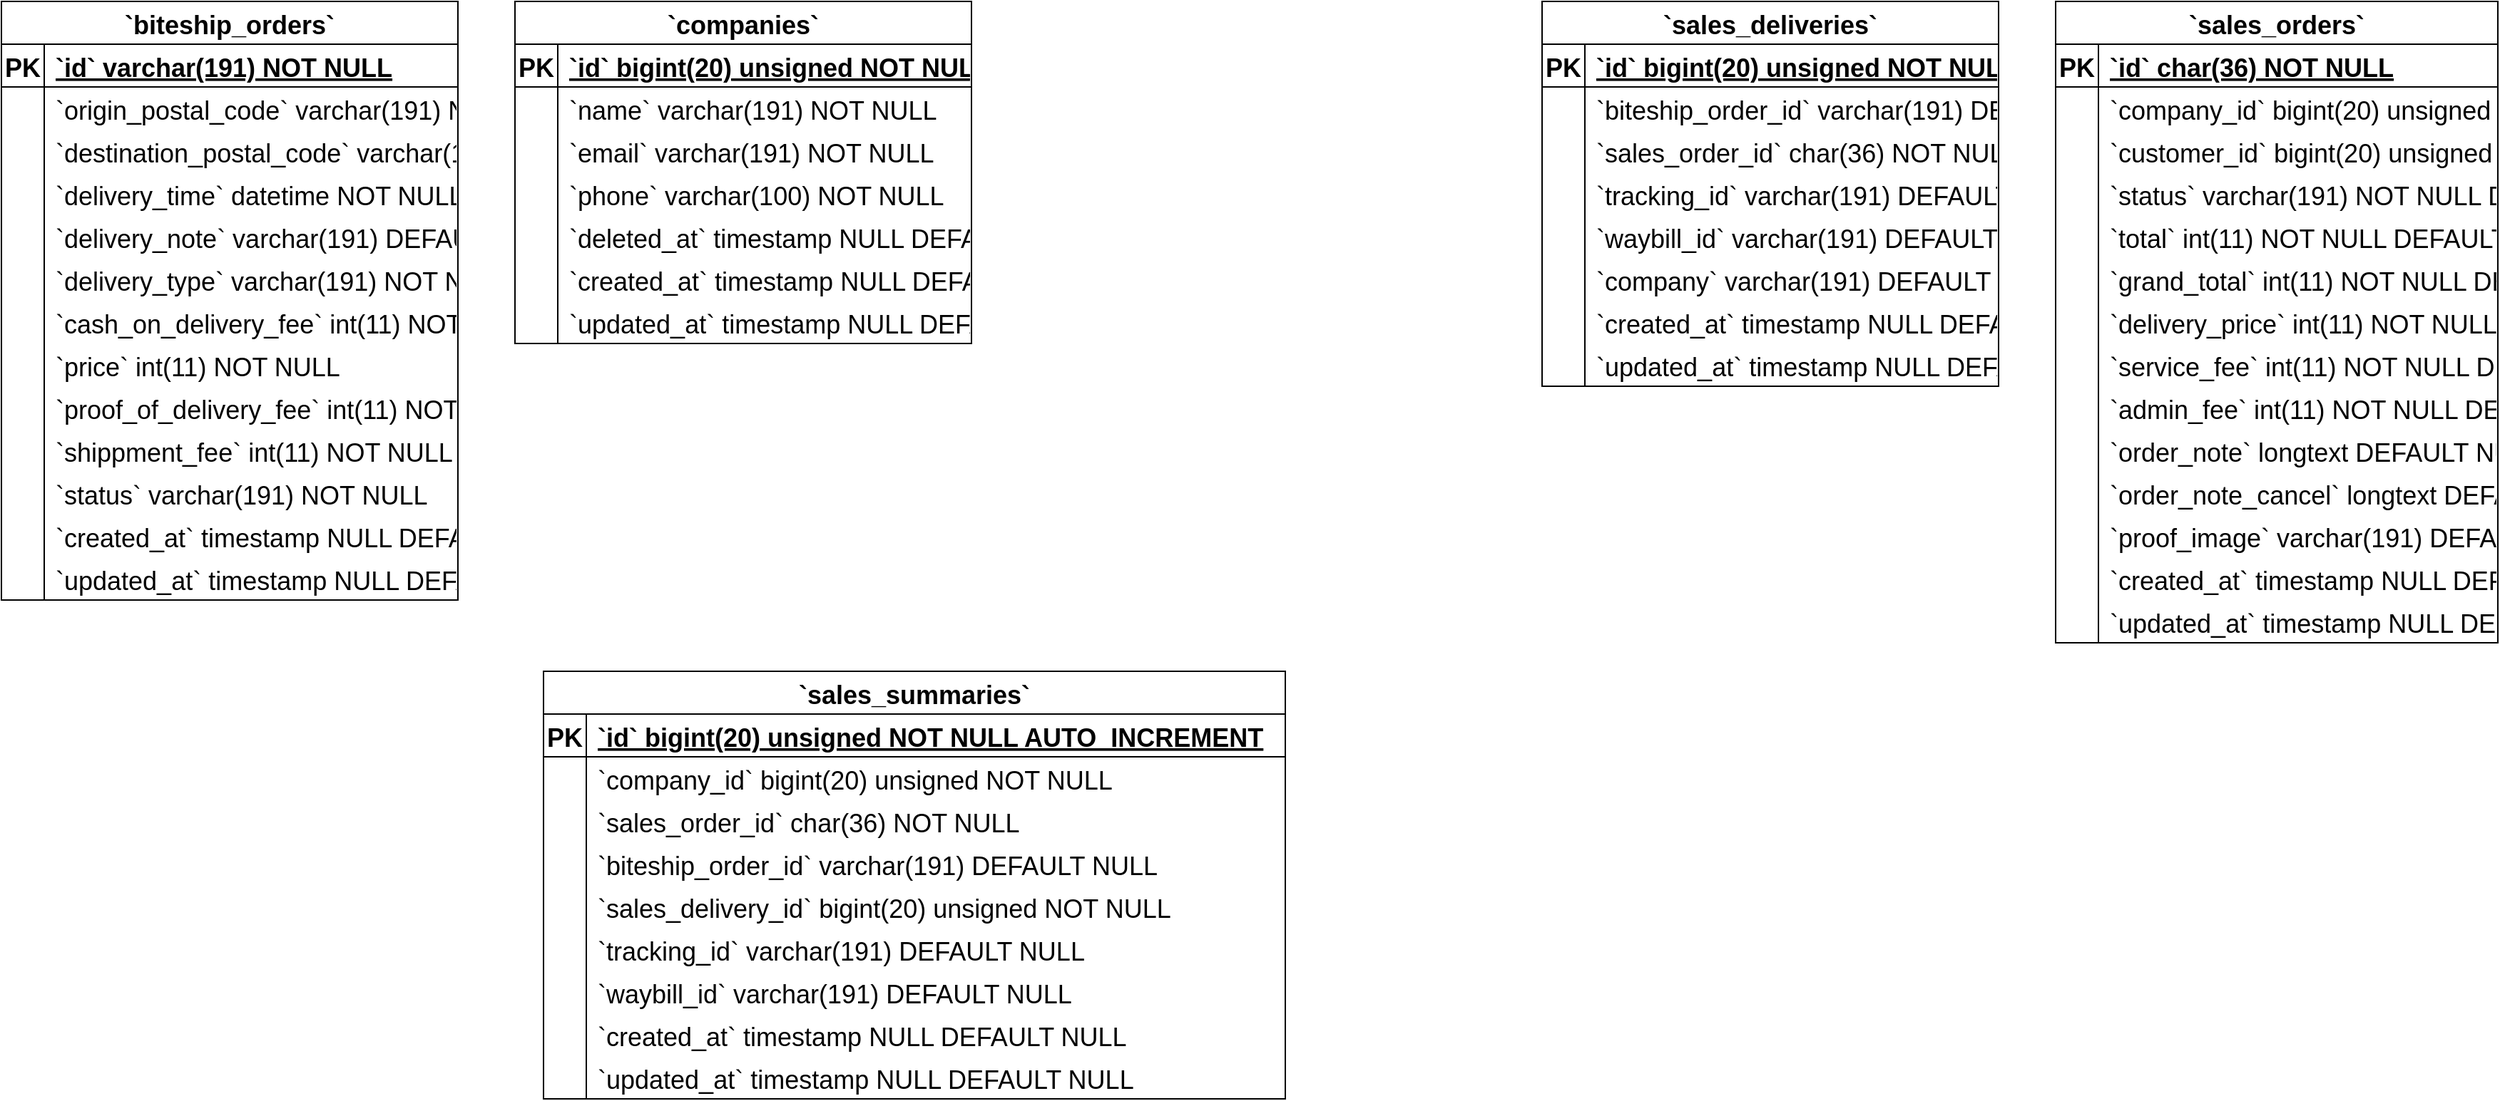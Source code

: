<mxfile version="24.2.8" type="github">
  <diagram name="Page-1" id="93qsqoa9q8cj8dvDCaKV">
    <mxGraphModel dx="3078" dy="1100" grid="1" gridSize="10" guides="1" tooltips="1" connect="1" arrows="1" fold="1" page="1" pageScale="1" pageWidth="850" pageHeight="1100" math="0" shadow="0">
      <root>
        <mxCell id="0" />
        <mxCell id="1" parent="0" />
        <mxCell id="fLA8LU66fRKPIO0S5Qcv-1" value="`biteship_orders`" style="shape=table;startSize=30;container=1;collapsible=1;childLayout=tableLayout;fixedRows=1;rowLines=0;fontStyle=1;align=center;resizeLast=1;fontSize=18;" vertex="1" parent="1">
          <mxGeometry x="-450" y="60" width="320" height="420" as="geometry" />
        </mxCell>
        <mxCell id="fLA8LU66fRKPIO0S5Qcv-2" value="" style="shape=tableRow;horizontal=0;startSize=0;swimlaneHead=0;swimlaneBody=0;fillColor=none;collapsible=0;dropTarget=0;points=[[0,0.5],[1,0.5]];portConstraint=eastwest;strokeColor=inherit;top=0;left=0;right=0;bottom=1;fontSize=18;" vertex="1" parent="fLA8LU66fRKPIO0S5Qcv-1">
          <mxGeometry y="30" width="320" height="30" as="geometry" />
        </mxCell>
        <mxCell id="fLA8LU66fRKPIO0S5Qcv-3" value="PK" style="shape=partialRectangle;overflow=hidden;connectable=0;fillColor=none;strokeColor=inherit;top=0;left=0;bottom=0;right=0;fontStyle=1;fontSize=18;" vertex="1" parent="fLA8LU66fRKPIO0S5Qcv-2">
          <mxGeometry width="30" height="30" as="geometry">
            <mxRectangle width="30" height="30" as="alternateBounds" />
          </mxGeometry>
        </mxCell>
        <mxCell id="fLA8LU66fRKPIO0S5Qcv-4" value="`id` varchar(191) NOT NULL" style="shape=partialRectangle;overflow=hidden;connectable=0;fillColor=none;align=left;strokeColor=inherit;top=0;left=0;bottom=0;right=0;spacingLeft=6;fontStyle=5;fontSize=18;" vertex="1" parent="fLA8LU66fRKPIO0S5Qcv-2">
          <mxGeometry x="30" width="290" height="30" as="geometry">
            <mxRectangle width="290" height="30" as="alternateBounds" />
          </mxGeometry>
        </mxCell>
        <mxCell id="fLA8LU66fRKPIO0S5Qcv-5" value="" style="shape=tableRow;horizontal=0;startSize=0;swimlaneHead=0;swimlaneBody=0;fillColor=none;collapsible=0;dropTarget=0;points=[[0,0.5],[1,0.5]];portConstraint=eastwest;strokeColor=inherit;top=0;left=0;right=0;bottom=0;fontSize=18;" vertex="1" parent="fLA8LU66fRKPIO0S5Qcv-1">
          <mxGeometry y="60" width="320" height="30" as="geometry" />
        </mxCell>
        <mxCell id="fLA8LU66fRKPIO0S5Qcv-6" value="" style="shape=partialRectangle;overflow=hidden;connectable=0;fillColor=none;strokeColor=inherit;top=0;left=0;bottom=0;right=0;fontSize=18;" vertex="1" parent="fLA8LU66fRKPIO0S5Qcv-5">
          <mxGeometry width="30" height="30" as="geometry">
            <mxRectangle width="30" height="30" as="alternateBounds" />
          </mxGeometry>
        </mxCell>
        <mxCell id="fLA8LU66fRKPIO0S5Qcv-7" value="`origin_postal_code` varchar(191) NOT NULL" style="shape=partialRectangle;overflow=hidden;connectable=0;fillColor=none;align=left;strokeColor=inherit;top=0;left=0;bottom=0;right=0;spacingLeft=6;fontSize=18;" vertex="1" parent="fLA8LU66fRKPIO0S5Qcv-5">
          <mxGeometry x="30" width="290" height="30" as="geometry">
            <mxRectangle width="290" height="30" as="alternateBounds" />
          </mxGeometry>
        </mxCell>
        <mxCell id="fLA8LU66fRKPIO0S5Qcv-8" value="" style="shape=tableRow;horizontal=0;startSize=0;swimlaneHead=0;swimlaneBody=0;fillColor=none;collapsible=0;dropTarget=0;points=[[0,0.5],[1,0.5]];portConstraint=eastwest;strokeColor=inherit;top=0;left=0;right=0;bottom=0;fontSize=18;" vertex="1" parent="fLA8LU66fRKPIO0S5Qcv-1">
          <mxGeometry y="90" width="320" height="30" as="geometry" />
        </mxCell>
        <mxCell id="fLA8LU66fRKPIO0S5Qcv-9" value="" style="shape=partialRectangle;overflow=hidden;connectable=0;fillColor=none;strokeColor=inherit;top=0;left=0;bottom=0;right=0;fontSize=18;" vertex="1" parent="fLA8LU66fRKPIO0S5Qcv-8">
          <mxGeometry width="30" height="30" as="geometry">
            <mxRectangle width="30" height="30" as="alternateBounds" />
          </mxGeometry>
        </mxCell>
        <mxCell id="fLA8LU66fRKPIO0S5Qcv-10" value="`destination_postal_code` varchar(191) NOT NULL" style="shape=partialRectangle;overflow=hidden;connectable=0;fillColor=none;align=left;strokeColor=inherit;top=0;left=0;bottom=0;right=0;spacingLeft=6;fontSize=18;" vertex="1" parent="fLA8LU66fRKPIO0S5Qcv-8">
          <mxGeometry x="30" width="290" height="30" as="geometry">
            <mxRectangle width="290" height="30" as="alternateBounds" />
          </mxGeometry>
        </mxCell>
        <mxCell id="fLA8LU66fRKPIO0S5Qcv-11" value="" style="shape=tableRow;horizontal=0;startSize=0;swimlaneHead=0;swimlaneBody=0;fillColor=none;collapsible=0;dropTarget=0;points=[[0,0.5],[1,0.5]];portConstraint=eastwest;strokeColor=inherit;top=0;left=0;right=0;bottom=0;fontSize=18;" vertex="1" parent="fLA8LU66fRKPIO0S5Qcv-1">
          <mxGeometry y="120" width="320" height="30" as="geometry" />
        </mxCell>
        <mxCell id="fLA8LU66fRKPIO0S5Qcv-12" value="" style="shape=partialRectangle;overflow=hidden;connectable=0;fillColor=none;strokeColor=inherit;top=0;left=0;bottom=0;right=0;fontSize=18;" vertex="1" parent="fLA8LU66fRKPIO0S5Qcv-11">
          <mxGeometry width="30" height="30" as="geometry">
            <mxRectangle width="30" height="30" as="alternateBounds" />
          </mxGeometry>
        </mxCell>
        <mxCell id="fLA8LU66fRKPIO0S5Qcv-13" value="`delivery_time` datetime NOT NULL" style="shape=partialRectangle;overflow=hidden;connectable=0;fillColor=none;align=left;strokeColor=inherit;top=0;left=0;bottom=0;right=0;spacingLeft=6;fontSize=18;" vertex="1" parent="fLA8LU66fRKPIO0S5Qcv-11">
          <mxGeometry x="30" width="290" height="30" as="geometry">
            <mxRectangle width="290" height="30" as="alternateBounds" />
          </mxGeometry>
        </mxCell>
        <mxCell id="fLA8LU66fRKPIO0S5Qcv-14" value="" style="shape=tableRow;horizontal=0;startSize=0;swimlaneHead=0;swimlaneBody=0;fillColor=none;collapsible=0;dropTarget=0;points=[[0,0.5],[1,0.5]];portConstraint=eastwest;strokeColor=inherit;top=0;left=0;right=0;bottom=0;fontSize=18;" vertex="1" parent="fLA8LU66fRKPIO0S5Qcv-1">
          <mxGeometry y="150" width="320" height="30" as="geometry" />
        </mxCell>
        <mxCell id="fLA8LU66fRKPIO0S5Qcv-15" value="" style="shape=partialRectangle;overflow=hidden;connectable=0;fillColor=none;strokeColor=inherit;top=0;left=0;bottom=0;right=0;fontSize=18;" vertex="1" parent="fLA8LU66fRKPIO0S5Qcv-14">
          <mxGeometry width="30" height="30" as="geometry">
            <mxRectangle width="30" height="30" as="alternateBounds" />
          </mxGeometry>
        </mxCell>
        <mxCell id="fLA8LU66fRKPIO0S5Qcv-16" value="`delivery_note` varchar(191) DEFAULT NULL" style="shape=partialRectangle;overflow=hidden;connectable=0;fillColor=none;align=left;strokeColor=inherit;top=0;left=0;bottom=0;right=0;spacingLeft=6;fontSize=18;" vertex="1" parent="fLA8LU66fRKPIO0S5Qcv-14">
          <mxGeometry x="30" width="290" height="30" as="geometry">
            <mxRectangle width="290" height="30" as="alternateBounds" />
          </mxGeometry>
        </mxCell>
        <mxCell id="fLA8LU66fRKPIO0S5Qcv-17" value="" style="shape=tableRow;horizontal=0;startSize=0;swimlaneHead=0;swimlaneBody=0;fillColor=none;collapsible=0;dropTarget=0;points=[[0,0.5],[1,0.5]];portConstraint=eastwest;strokeColor=inherit;top=0;left=0;right=0;bottom=0;fontSize=18;" vertex="1" parent="fLA8LU66fRKPIO0S5Qcv-1">
          <mxGeometry y="180" width="320" height="30" as="geometry" />
        </mxCell>
        <mxCell id="fLA8LU66fRKPIO0S5Qcv-18" value="" style="shape=partialRectangle;overflow=hidden;connectable=0;fillColor=none;strokeColor=inherit;top=0;left=0;bottom=0;right=0;fontSize=18;" vertex="1" parent="fLA8LU66fRKPIO0S5Qcv-17">
          <mxGeometry width="30" height="30" as="geometry">
            <mxRectangle width="30" height="30" as="alternateBounds" />
          </mxGeometry>
        </mxCell>
        <mxCell id="fLA8LU66fRKPIO0S5Qcv-19" value="`delivery_type` varchar(191) NOT NULL" style="shape=partialRectangle;overflow=hidden;connectable=0;fillColor=none;align=left;strokeColor=inherit;top=0;left=0;bottom=0;right=0;spacingLeft=6;fontSize=18;" vertex="1" parent="fLA8LU66fRKPIO0S5Qcv-17">
          <mxGeometry x="30" width="290" height="30" as="geometry">
            <mxRectangle width="290" height="30" as="alternateBounds" />
          </mxGeometry>
        </mxCell>
        <mxCell id="fLA8LU66fRKPIO0S5Qcv-20" value="" style="shape=tableRow;horizontal=0;startSize=0;swimlaneHead=0;swimlaneBody=0;fillColor=none;collapsible=0;dropTarget=0;points=[[0,0.5],[1,0.5]];portConstraint=eastwest;strokeColor=inherit;top=0;left=0;right=0;bottom=0;fontSize=18;" vertex="1" parent="fLA8LU66fRKPIO0S5Qcv-1">
          <mxGeometry y="210" width="320" height="30" as="geometry" />
        </mxCell>
        <mxCell id="fLA8LU66fRKPIO0S5Qcv-21" value="" style="shape=partialRectangle;overflow=hidden;connectable=0;fillColor=none;strokeColor=inherit;top=0;left=0;bottom=0;right=0;fontSize=18;" vertex="1" parent="fLA8LU66fRKPIO0S5Qcv-20">
          <mxGeometry width="30" height="30" as="geometry">
            <mxRectangle width="30" height="30" as="alternateBounds" />
          </mxGeometry>
        </mxCell>
        <mxCell id="fLA8LU66fRKPIO0S5Qcv-22" value="`cash_on_delivery_fee` int(11) NOT NULL DEFAULT 0" style="shape=partialRectangle;overflow=hidden;connectable=0;fillColor=none;align=left;strokeColor=inherit;top=0;left=0;bottom=0;right=0;spacingLeft=6;fontSize=18;" vertex="1" parent="fLA8LU66fRKPIO0S5Qcv-20">
          <mxGeometry x="30" width="290" height="30" as="geometry">
            <mxRectangle width="290" height="30" as="alternateBounds" />
          </mxGeometry>
        </mxCell>
        <mxCell id="fLA8LU66fRKPIO0S5Qcv-23" value="" style="shape=tableRow;horizontal=0;startSize=0;swimlaneHead=0;swimlaneBody=0;fillColor=none;collapsible=0;dropTarget=0;points=[[0,0.5],[1,0.5]];portConstraint=eastwest;strokeColor=inherit;top=0;left=0;right=0;bottom=0;fontSize=18;" vertex="1" parent="fLA8LU66fRKPIO0S5Qcv-1">
          <mxGeometry y="240" width="320" height="30" as="geometry" />
        </mxCell>
        <mxCell id="fLA8LU66fRKPIO0S5Qcv-24" value="" style="shape=partialRectangle;overflow=hidden;connectable=0;fillColor=none;strokeColor=inherit;top=0;left=0;bottom=0;right=0;fontSize=18;" vertex="1" parent="fLA8LU66fRKPIO0S5Qcv-23">
          <mxGeometry width="30" height="30" as="geometry">
            <mxRectangle width="30" height="30" as="alternateBounds" />
          </mxGeometry>
        </mxCell>
        <mxCell id="fLA8LU66fRKPIO0S5Qcv-25" value="`price` int(11) NOT NULL" style="shape=partialRectangle;overflow=hidden;connectable=0;fillColor=none;align=left;strokeColor=inherit;top=0;left=0;bottom=0;right=0;spacingLeft=6;fontSize=18;" vertex="1" parent="fLA8LU66fRKPIO0S5Qcv-23">
          <mxGeometry x="30" width="290" height="30" as="geometry">
            <mxRectangle width="290" height="30" as="alternateBounds" />
          </mxGeometry>
        </mxCell>
        <mxCell id="fLA8LU66fRKPIO0S5Qcv-26" value="" style="shape=tableRow;horizontal=0;startSize=0;swimlaneHead=0;swimlaneBody=0;fillColor=none;collapsible=0;dropTarget=0;points=[[0,0.5],[1,0.5]];portConstraint=eastwest;strokeColor=inherit;top=0;left=0;right=0;bottom=0;fontSize=18;" vertex="1" parent="fLA8LU66fRKPIO0S5Qcv-1">
          <mxGeometry y="270" width="320" height="30" as="geometry" />
        </mxCell>
        <mxCell id="fLA8LU66fRKPIO0S5Qcv-27" value="" style="shape=partialRectangle;overflow=hidden;connectable=0;fillColor=none;strokeColor=inherit;top=0;left=0;bottom=0;right=0;fontSize=18;" vertex="1" parent="fLA8LU66fRKPIO0S5Qcv-26">
          <mxGeometry width="30" height="30" as="geometry">
            <mxRectangle width="30" height="30" as="alternateBounds" />
          </mxGeometry>
        </mxCell>
        <mxCell id="fLA8LU66fRKPIO0S5Qcv-28" value="`proof_of_delivery_fee` int(11) NOT NULL DEFAULT 0" style="shape=partialRectangle;overflow=hidden;connectable=0;fillColor=none;align=left;strokeColor=inherit;top=0;left=0;bottom=0;right=0;spacingLeft=6;fontSize=18;" vertex="1" parent="fLA8LU66fRKPIO0S5Qcv-26">
          <mxGeometry x="30" width="290" height="30" as="geometry">
            <mxRectangle width="290" height="30" as="alternateBounds" />
          </mxGeometry>
        </mxCell>
        <mxCell id="fLA8LU66fRKPIO0S5Qcv-29" value="" style="shape=tableRow;horizontal=0;startSize=0;swimlaneHead=0;swimlaneBody=0;fillColor=none;collapsible=0;dropTarget=0;points=[[0,0.5],[1,0.5]];portConstraint=eastwest;strokeColor=inherit;top=0;left=0;right=0;bottom=0;fontSize=18;" vertex="1" parent="fLA8LU66fRKPIO0S5Qcv-1">
          <mxGeometry y="300" width="320" height="30" as="geometry" />
        </mxCell>
        <mxCell id="fLA8LU66fRKPIO0S5Qcv-30" value="" style="shape=partialRectangle;overflow=hidden;connectable=0;fillColor=none;strokeColor=inherit;top=0;left=0;bottom=0;right=0;fontSize=18;" vertex="1" parent="fLA8LU66fRKPIO0S5Qcv-29">
          <mxGeometry width="30" height="30" as="geometry">
            <mxRectangle width="30" height="30" as="alternateBounds" />
          </mxGeometry>
        </mxCell>
        <mxCell id="fLA8LU66fRKPIO0S5Qcv-31" value="`shippment_fee` int(11) NOT NULL DEFAULT 0" style="shape=partialRectangle;overflow=hidden;connectable=0;fillColor=none;align=left;strokeColor=inherit;top=0;left=0;bottom=0;right=0;spacingLeft=6;fontSize=18;" vertex="1" parent="fLA8LU66fRKPIO0S5Qcv-29">
          <mxGeometry x="30" width="290" height="30" as="geometry">
            <mxRectangle width="290" height="30" as="alternateBounds" />
          </mxGeometry>
        </mxCell>
        <mxCell id="fLA8LU66fRKPIO0S5Qcv-32" value="" style="shape=tableRow;horizontal=0;startSize=0;swimlaneHead=0;swimlaneBody=0;fillColor=none;collapsible=0;dropTarget=0;points=[[0,0.5],[1,0.5]];portConstraint=eastwest;strokeColor=inherit;top=0;left=0;right=0;bottom=0;fontSize=18;" vertex="1" parent="fLA8LU66fRKPIO0S5Qcv-1">
          <mxGeometry y="330" width="320" height="30" as="geometry" />
        </mxCell>
        <mxCell id="fLA8LU66fRKPIO0S5Qcv-33" value="" style="shape=partialRectangle;overflow=hidden;connectable=0;fillColor=none;strokeColor=inherit;top=0;left=0;bottom=0;right=0;fontSize=18;" vertex="1" parent="fLA8LU66fRKPIO0S5Qcv-32">
          <mxGeometry width="30" height="30" as="geometry">
            <mxRectangle width="30" height="30" as="alternateBounds" />
          </mxGeometry>
        </mxCell>
        <mxCell id="fLA8LU66fRKPIO0S5Qcv-34" value="`status` varchar(191) NOT NULL" style="shape=partialRectangle;overflow=hidden;connectable=0;fillColor=none;align=left;strokeColor=inherit;top=0;left=0;bottom=0;right=0;spacingLeft=6;fontSize=18;" vertex="1" parent="fLA8LU66fRKPIO0S5Qcv-32">
          <mxGeometry x="30" width="290" height="30" as="geometry">
            <mxRectangle width="290" height="30" as="alternateBounds" />
          </mxGeometry>
        </mxCell>
        <mxCell id="fLA8LU66fRKPIO0S5Qcv-35" value="" style="shape=tableRow;horizontal=0;startSize=0;swimlaneHead=0;swimlaneBody=0;fillColor=none;collapsible=0;dropTarget=0;points=[[0,0.5],[1,0.5]];portConstraint=eastwest;strokeColor=inherit;top=0;left=0;right=0;bottom=0;fontSize=18;" vertex="1" parent="fLA8LU66fRKPIO0S5Qcv-1">
          <mxGeometry y="360" width="320" height="30" as="geometry" />
        </mxCell>
        <mxCell id="fLA8LU66fRKPIO0S5Qcv-36" value="" style="shape=partialRectangle;overflow=hidden;connectable=0;fillColor=none;strokeColor=inherit;top=0;left=0;bottom=0;right=0;fontSize=18;" vertex="1" parent="fLA8LU66fRKPIO0S5Qcv-35">
          <mxGeometry width="30" height="30" as="geometry">
            <mxRectangle width="30" height="30" as="alternateBounds" />
          </mxGeometry>
        </mxCell>
        <mxCell id="fLA8LU66fRKPIO0S5Qcv-37" value="`created_at` timestamp NULL DEFAULT NULL" style="shape=partialRectangle;overflow=hidden;connectable=0;fillColor=none;align=left;strokeColor=inherit;top=0;left=0;bottom=0;right=0;spacingLeft=6;fontSize=18;" vertex="1" parent="fLA8LU66fRKPIO0S5Qcv-35">
          <mxGeometry x="30" width="290" height="30" as="geometry">
            <mxRectangle width="290" height="30" as="alternateBounds" />
          </mxGeometry>
        </mxCell>
        <mxCell id="fLA8LU66fRKPIO0S5Qcv-38" value="" style="shape=tableRow;horizontal=0;startSize=0;swimlaneHead=0;swimlaneBody=0;fillColor=none;collapsible=0;dropTarget=0;points=[[0,0.5],[1,0.5]];portConstraint=eastwest;strokeColor=inherit;top=0;left=0;right=0;bottom=0;fontSize=18;" vertex="1" parent="fLA8LU66fRKPIO0S5Qcv-1">
          <mxGeometry y="390" width="320" height="30" as="geometry" />
        </mxCell>
        <mxCell id="fLA8LU66fRKPIO0S5Qcv-39" value="" style="shape=partialRectangle;overflow=hidden;connectable=0;fillColor=none;strokeColor=inherit;top=0;left=0;bottom=0;right=0;fontSize=18;" vertex="1" parent="fLA8LU66fRKPIO0S5Qcv-38">
          <mxGeometry width="30" height="30" as="geometry">
            <mxRectangle width="30" height="30" as="alternateBounds" />
          </mxGeometry>
        </mxCell>
        <mxCell id="fLA8LU66fRKPIO0S5Qcv-40" value="`updated_at` timestamp NULL DEFAULT NULL" style="shape=partialRectangle;overflow=hidden;connectable=0;fillColor=none;align=left;strokeColor=inherit;top=0;left=0;bottom=0;right=0;spacingLeft=6;fontSize=18;" vertex="1" parent="fLA8LU66fRKPIO0S5Qcv-38">
          <mxGeometry x="30" width="290" height="30" as="geometry">
            <mxRectangle width="290" height="30" as="alternateBounds" />
          </mxGeometry>
        </mxCell>
        <mxCell id="fLA8LU66fRKPIO0S5Qcv-41" value="`companies`" style="shape=table;startSize=30;container=1;collapsible=1;childLayout=tableLayout;fixedRows=1;rowLines=0;fontStyle=1;align=center;resizeLast=1;fontSize=18;" vertex="1" parent="1">
          <mxGeometry x="-90" y="60" width="320" height="240" as="geometry" />
        </mxCell>
        <mxCell id="fLA8LU66fRKPIO0S5Qcv-42" value="" style="shape=tableRow;horizontal=0;startSize=0;swimlaneHead=0;swimlaneBody=0;fillColor=none;collapsible=0;dropTarget=0;points=[[0,0.5],[1,0.5]];portConstraint=eastwest;strokeColor=inherit;top=0;left=0;right=0;bottom=1;fontSize=18;" vertex="1" parent="fLA8LU66fRKPIO0S5Qcv-41">
          <mxGeometry y="30" width="320" height="30" as="geometry" />
        </mxCell>
        <mxCell id="fLA8LU66fRKPIO0S5Qcv-43" value="PK" style="shape=partialRectangle;overflow=hidden;connectable=0;fillColor=none;strokeColor=inherit;top=0;left=0;bottom=0;right=0;fontStyle=1;fontSize=18;" vertex="1" parent="fLA8LU66fRKPIO0S5Qcv-42">
          <mxGeometry width="30" height="30" as="geometry">
            <mxRectangle width="30" height="30" as="alternateBounds" />
          </mxGeometry>
        </mxCell>
        <mxCell id="fLA8LU66fRKPIO0S5Qcv-44" value="`id` bigint(20) unsigned NOT NULL AUTO_INCREMENT" style="shape=partialRectangle;overflow=hidden;connectable=0;fillColor=none;align=left;strokeColor=inherit;top=0;left=0;bottom=0;right=0;spacingLeft=6;fontStyle=5;fontSize=18;" vertex="1" parent="fLA8LU66fRKPIO0S5Qcv-42">
          <mxGeometry x="30" width="290" height="30" as="geometry">
            <mxRectangle width="290" height="30" as="alternateBounds" />
          </mxGeometry>
        </mxCell>
        <mxCell id="fLA8LU66fRKPIO0S5Qcv-45" value="" style="shape=tableRow;horizontal=0;startSize=0;swimlaneHead=0;swimlaneBody=0;fillColor=none;collapsible=0;dropTarget=0;points=[[0,0.5],[1,0.5]];portConstraint=eastwest;strokeColor=inherit;top=0;left=0;right=0;bottom=0;fontSize=18;" vertex="1" parent="fLA8LU66fRKPIO0S5Qcv-41">
          <mxGeometry y="60" width="320" height="30" as="geometry" />
        </mxCell>
        <mxCell id="fLA8LU66fRKPIO0S5Qcv-46" value="" style="shape=partialRectangle;overflow=hidden;connectable=0;fillColor=none;strokeColor=inherit;top=0;left=0;bottom=0;right=0;fontSize=18;" vertex="1" parent="fLA8LU66fRKPIO0S5Qcv-45">
          <mxGeometry width="30" height="30" as="geometry">
            <mxRectangle width="30" height="30" as="alternateBounds" />
          </mxGeometry>
        </mxCell>
        <mxCell id="fLA8LU66fRKPIO0S5Qcv-47" value="`name` varchar(191) NOT NULL" style="shape=partialRectangle;overflow=hidden;connectable=0;fillColor=none;align=left;strokeColor=inherit;top=0;left=0;bottom=0;right=0;spacingLeft=6;fontSize=18;" vertex="1" parent="fLA8LU66fRKPIO0S5Qcv-45">
          <mxGeometry x="30" width="290" height="30" as="geometry">
            <mxRectangle width="290" height="30" as="alternateBounds" />
          </mxGeometry>
        </mxCell>
        <mxCell id="fLA8LU66fRKPIO0S5Qcv-48" value="" style="shape=tableRow;horizontal=0;startSize=0;swimlaneHead=0;swimlaneBody=0;fillColor=none;collapsible=0;dropTarget=0;points=[[0,0.5],[1,0.5]];portConstraint=eastwest;strokeColor=inherit;top=0;left=0;right=0;bottom=0;fontSize=18;" vertex="1" parent="fLA8LU66fRKPIO0S5Qcv-41">
          <mxGeometry y="90" width="320" height="30" as="geometry" />
        </mxCell>
        <mxCell id="fLA8LU66fRKPIO0S5Qcv-49" value="" style="shape=partialRectangle;overflow=hidden;connectable=0;fillColor=none;strokeColor=inherit;top=0;left=0;bottom=0;right=0;fontSize=18;" vertex="1" parent="fLA8LU66fRKPIO0S5Qcv-48">
          <mxGeometry width="30" height="30" as="geometry">
            <mxRectangle width="30" height="30" as="alternateBounds" />
          </mxGeometry>
        </mxCell>
        <mxCell id="fLA8LU66fRKPIO0S5Qcv-50" value="`email` varchar(191) NOT NULL" style="shape=partialRectangle;overflow=hidden;connectable=0;fillColor=none;align=left;strokeColor=inherit;top=0;left=0;bottom=0;right=0;spacingLeft=6;fontSize=18;" vertex="1" parent="fLA8LU66fRKPIO0S5Qcv-48">
          <mxGeometry x="30" width="290" height="30" as="geometry">
            <mxRectangle width="290" height="30" as="alternateBounds" />
          </mxGeometry>
        </mxCell>
        <mxCell id="fLA8LU66fRKPIO0S5Qcv-51" value="" style="shape=tableRow;horizontal=0;startSize=0;swimlaneHead=0;swimlaneBody=0;fillColor=none;collapsible=0;dropTarget=0;points=[[0,0.5],[1,0.5]];portConstraint=eastwest;strokeColor=inherit;top=0;left=0;right=0;bottom=0;fontSize=18;" vertex="1" parent="fLA8LU66fRKPIO0S5Qcv-41">
          <mxGeometry y="120" width="320" height="30" as="geometry" />
        </mxCell>
        <mxCell id="fLA8LU66fRKPIO0S5Qcv-52" value="" style="shape=partialRectangle;overflow=hidden;connectable=0;fillColor=none;strokeColor=inherit;top=0;left=0;bottom=0;right=0;fontSize=18;" vertex="1" parent="fLA8LU66fRKPIO0S5Qcv-51">
          <mxGeometry width="30" height="30" as="geometry">
            <mxRectangle width="30" height="30" as="alternateBounds" />
          </mxGeometry>
        </mxCell>
        <mxCell id="fLA8LU66fRKPIO0S5Qcv-53" value="`phone` varchar(100) NOT NULL" style="shape=partialRectangle;overflow=hidden;connectable=0;fillColor=none;align=left;strokeColor=inherit;top=0;left=0;bottom=0;right=0;spacingLeft=6;fontSize=18;" vertex="1" parent="fLA8LU66fRKPIO0S5Qcv-51">
          <mxGeometry x="30" width="290" height="30" as="geometry">
            <mxRectangle width="290" height="30" as="alternateBounds" />
          </mxGeometry>
        </mxCell>
        <mxCell id="fLA8LU66fRKPIO0S5Qcv-54" value="" style="shape=tableRow;horizontal=0;startSize=0;swimlaneHead=0;swimlaneBody=0;fillColor=none;collapsible=0;dropTarget=0;points=[[0,0.5],[1,0.5]];portConstraint=eastwest;strokeColor=inherit;top=0;left=0;right=0;bottom=0;fontSize=18;" vertex="1" parent="fLA8LU66fRKPIO0S5Qcv-41">
          <mxGeometry y="150" width="320" height="30" as="geometry" />
        </mxCell>
        <mxCell id="fLA8LU66fRKPIO0S5Qcv-55" value="" style="shape=partialRectangle;overflow=hidden;connectable=0;fillColor=none;strokeColor=inherit;top=0;left=0;bottom=0;right=0;fontSize=18;" vertex="1" parent="fLA8LU66fRKPIO0S5Qcv-54">
          <mxGeometry width="30" height="30" as="geometry">
            <mxRectangle width="30" height="30" as="alternateBounds" />
          </mxGeometry>
        </mxCell>
        <mxCell id="fLA8LU66fRKPIO0S5Qcv-56" value="`deleted_at` timestamp NULL DEFAULT NULL" style="shape=partialRectangle;overflow=hidden;connectable=0;fillColor=none;align=left;strokeColor=inherit;top=0;left=0;bottom=0;right=0;spacingLeft=6;fontSize=18;" vertex="1" parent="fLA8LU66fRKPIO0S5Qcv-54">
          <mxGeometry x="30" width="290" height="30" as="geometry">
            <mxRectangle width="290" height="30" as="alternateBounds" />
          </mxGeometry>
        </mxCell>
        <mxCell id="fLA8LU66fRKPIO0S5Qcv-57" value="" style="shape=tableRow;horizontal=0;startSize=0;swimlaneHead=0;swimlaneBody=0;fillColor=none;collapsible=0;dropTarget=0;points=[[0,0.5],[1,0.5]];portConstraint=eastwest;strokeColor=inherit;top=0;left=0;right=0;bottom=0;fontSize=18;" vertex="1" parent="fLA8LU66fRKPIO0S5Qcv-41">
          <mxGeometry y="180" width="320" height="30" as="geometry" />
        </mxCell>
        <mxCell id="fLA8LU66fRKPIO0S5Qcv-58" value="" style="shape=partialRectangle;overflow=hidden;connectable=0;fillColor=none;strokeColor=inherit;top=0;left=0;bottom=0;right=0;fontSize=18;" vertex="1" parent="fLA8LU66fRKPIO0S5Qcv-57">
          <mxGeometry width="30" height="30" as="geometry">
            <mxRectangle width="30" height="30" as="alternateBounds" />
          </mxGeometry>
        </mxCell>
        <mxCell id="fLA8LU66fRKPIO0S5Qcv-59" value="`created_at` timestamp NULL DEFAULT NULL" style="shape=partialRectangle;overflow=hidden;connectable=0;fillColor=none;align=left;strokeColor=inherit;top=0;left=0;bottom=0;right=0;spacingLeft=6;fontSize=18;" vertex="1" parent="fLA8LU66fRKPIO0S5Qcv-57">
          <mxGeometry x="30" width="290" height="30" as="geometry">
            <mxRectangle width="290" height="30" as="alternateBounds" />
          </mxGeometry>
        </mxCell>
        <mxCell id="fLA8LU66fRKPIO0S5Qcv-60" value="" style="shape=tableRow;horizontal=0;startSize=0;swimlaneHead=0;swimlaneBody=0;fillColor=none;collapsible=0;dropTarget=0;points=[[0,0.5],[1,0.5]];portConstraint=eastwest;strokeColor=inherit;top=0;left=0;right=0;bottom=0;fontSize=18;" vertex="1" parent="fLA8LU66fRKPIO0S5Qcv-41">
          <mxGeometry y="210" width="320" height="30" as="geometry" />
        </mxCell>
        <mxCell id="fLA8LU66fRKPIO0S5Qcv-61" value="" style="shape=partialRectangle;overflow=hidden;connectable=0;fillColor=none;strokeColor=inherit;top=0;left=0;bottom=0;right=0;fontSize=18;" vertex="1" parent="fLA8LU66fRKPIO0S5Qcv-60">
          <mxGeometry width="30" height="30" as="geometry">
            <mxRectangle width="30" height="30" as="alternateBounds" />
          </mxGeometry>
        </mxCell>
        <mxCell id="fLA8LU66fRKPIO0S5Qcv-62" value="`updated_at` timestamp NULL DEFAULT NULL" style="shape=partialRectangle;overflow=hidden;connectable=0;fillColor=none;align=left;strokeColor=inherit;top=0;left=0;bottom=0;right=0;spacingLeft=6;fontSize=18;" vertex="1" parent="fLA8LU66fRKPIO0S5Qcv-60">
          <mxGeometry x="30" width="290" height="30" as="geometry">
            <mxRectangle width="290" height="30" as="alternateBounds" />
          </mxGeometry>
        </mxCell>
        <mxCell id="fLA8LU66fRKPIO0S5Qcv-63" value="`sales_summaries`" style="shape=table;startSize=30;container=1;collapsible=1;childLayout=tableLayout;fixedRows=1;rowLines=0;fontStyle=1;align=center;resizeLast=1;fontSize=18;" vertex="1" parent="1">
          <mxGeometry x="-70" y="530" width="520" height="300" as="geometry" />
        </mxCell>
        <mxCell id="fLA8LU66fRKPIO0S5Qcv-64" value="" style="shape=tableRow;horizontal=0;startSize=0;swimlaneHead=0;swimlaneBody=0;fillColor=none;collapsible=0;dropTarget=0;points=[[0,0.5],[1,0.5]];portConstraint=eastwest;strokeColor=inherit;top=0;left=0;right=0;bottom=1;fontSize=18;" vertex="1" parent="fLA8LU66fRKPIO0S5Qcv-63">
          <mxGeometry y="30" width="520" height="30" as="geometry" />
        </mxCell>
        <mxCell id="fLA8LU66fRKPIO0S5Qcv-65" value="PK" style="shape=partialRectangle;overflow=hidden;connectable=0;fillColor=none;strokeColor=inherit;top=0;left=0;bottom=0;right=0;fontStyle=1;fontSize=18;" vertex="1" parent="fLA8LU66fRKPIO0S5Qcv-64">
          <mxGeometry width="30" height="30" as="geometry">
            <mxRectangle width="30" height="30" as="alternateBounds" />
          </mxGeometry>
        </mxCell>
        <mxCell id="fLA8LU66fRKPIO0S5Qcv-66" value="`id` bigint(20) unsigned NOT NULL AUTO_INCREMENT" style="shape=partialRectangle;overflow=hidden;connectable=0;fillColor=none;align=left;strokeColor=inherit;top=0;left=0;bottom=0;right=0;spacingLeft=6;fontStyle=5;fontSize=18;" vertex="1" parent="fLA8LU66fRKPIO0S5Qcv-64">
          <mxGeometry x="30" width="490" height="30" as="geometry">
            <mxRectangle width="490" height="30" as="alternateBounds" />
          </mxGeometry>
        </mxCell>
        <mxCell id="fLA8LU66fRKPIO0S5Qcv-67" value="" style="shape=tableRow;horizontal=0;startSize=0;swimlaneHead=0;swimlaneBody=0;fillColor=none;collapsible=0;dropTarget=0;points=[[0,0.5],[1,0.5]];portConstraint=eastwest;strokeColor=inherit;top=0;left=0;right=0;bottom=0;fontSize=18;" vertex="1" parent="fLA8LU66fRKPIO0S5Qcv-63">
          <mxGeometry y="60" width="520" height="30" as="geometry" />
        </mxCell>
        <mxCell id="fLA8LU66fRKPIO0S5Qcv-68" value="" style="shape=partialRectangle;overflow=hidden;connectable=0;fillColor=none;strokeColor=inherit;top=0;left=0;bottom=0;right=0;fontSize=18;" vertex="1" parent="fLA8LU66fRKPIO0S5Qcv-67">
          <mxGeometry width="30" height="30" as="geometry">
            <mxRectangle width="30" height="30" as="alternateBounds" />
          </mxGeometry>
        </mxCell>
        <mxCell id="fLA8LU66fRKPIO0S5Qcv-69" value="`company_id` bigint(20) unsigned NOT NULL" style="shape=partialRectangle;overflow=hidden;connectable=0;fillColor=none;align=left;strokeColor=inherit;top=0;left=0;bottom=0;right=0;spacingLeft=6;fontSize=18;" vertex="1" parent="fLA8LU66fRKPIO0S5Qcv-67">
          <mxGeometry x="30" width="490" height="30" as="geometry">
            <mxRectangle width="490" height="30" as="alternateBounds" />
          </mxGeometry>
        </mxCell>
        <mxCell id="fLA8LU66fRKPIO0S5Qcv-70" value="" style="shape=tableRow;horizontal=0;startSize=0;swimlaneHead=0;swimlaneBody=0;fillColor=none;collapsible=0;dropTarget=0;points=[[0,0.5],[1,0.5]];portConstraint=eastwest;strokeColor=inherit;top=0;left=0;right=0;bottom=0;fontSize=18;" vertex="1" parent="fLA8LU66fRKPIO0S5Qcv-63">
          <mxGeometry y="90" width="520" height="30" as="geometry" />
        </mxCell>
        <mxCell id="fLA8LU66fRKPIO0S5Qcv-71" value="" style="shape=partialRectangle;overflow=hidden;connectable=0;fillColor=none;strokeColor=inherit;top=0;left=0;bottom=0;right=0;fontSize=18;" vertex="1" parent="fLA8LU66fRKPIO0S5Qcv-70">
          <mxGeometry width="30" height="30" as="geometry">
            <mxRectangle width="30" height="30" as="alternateBounds" />
          </mxGeometry>
        </mxCell>
        <mxCell id="fLA8LU66fRKPIO0S5Qcv-72" value="`sales_order_id` char(36) NOT NULL" style="shape=partialRectangle;overflow=hidden;connectable=0;fillColor=none;align=left;strokeColor=inherit;top=0;left=0;bottom=0;right=0;spacingLeft=6;fontSize=18;" vertex="1" parent="fLA8LU66fRKPIO0S5Qcv-70">
          <mxGeometry x="30" width="490" height="30" as="geometry">
            <mxRectangle width="490" height="30" as="alternateBounds" />
          </mxGeometry>
        </mxCell>
        <mxCell id="fLA8LU66fRKPIO0S5Qcv-73" value="" style="shape=tableRow;horizontal=0;startSize=0;swimlaneHead=0;swimlaneBody=0;fillColor=none;collapsible=0;dropTarget=0;points=[[0,0.5],[1,0.5]];portConstraint=eastwest;strokeColor=inherit;top=0;left=0;right=0;bottom=0;fontSize=18;" vertex="1" parent="fLA8LU66fRKPIO0S5Qcv-63">
          <mxGeometry y="120" width="520" height="30" as="geometry" />
        </mxCell>
        <mxCell id="fLA8LU66fRKPIO0S5Qcv-74" value="" style="shape=partialRectangle;overflow=hidden;connectable=0;fillColor=none;strokeColor=inherit;top=0;left=0;bottom=0;right=0;fontSize=18;" vertex="1" parent="fLA8LU66fRKPIO0S5Qcv-73">
          <mxGeometry width="30" height="30" as="geometry">
            <mxRectangle width="30" height="30" as="alternateBounds" />
          </mxGeometry>
        </mxCell>
        <mxCell id="fLA8LU66fRKPIO0S5Qcv-75" value="`biteship_order_id` varchar(191) DEFAULT NULL" style="shape=partialRectangle;overflow=hidden;connectable=0;fillColor=none;align=left;strokeColor=inherit;top=0;left=0;bottom=0;right=0;spacingLeft=6;fontSize=18;" vertex="1" parent="fLA8LU66fRKPIO0S5Qcv-73">
          <mxGeometry x="30" width="490" height="30" as="geometry">
            <mxRectangle width="490" height="30" as="alternateBounds" />
          </mxGeometry>
        </mxCell>
        <mxCell id="fLA8LU66fRKPIO0S5Qcv-76" value="" style="shape=tableRow;horizontal=0;startSize=0;swimlaneHead=0;swimlaneBody=0;fillColor=none;collapsible=0;dropTarget=0;points=[[0,0.5],[1,0.5]];portConstraint=eastwest;strokeColor=inherit;top=0;left=0;right=0;bottom=0;fontSize=18;" vertex="1" parent="fLA8LU66fRKPIO0S5Qcv-63">
          <mxGeometry y="150" width="520" height="30" as="geometry" />
        </mxCell>
        <mxCell id="fLA8LU66fRKPIO0S5Qcv-77" value="" style="shape=partialRectangle;overflow=hidden;connectable=0;fillColor=none;strokeColor=inherit;top=0;left=0;bottom=0;right=0;fontSize=18;" vertex="1" parent="fLA8LU66fRKPIO0S5Qcv-76">
          <mxGeometry width="30" height="30" as="geometry">
            <mxRectangle width="30" height="30" as="alternateBounds" />
          </mxGeometry>
        </mxCell>
        <mxCell id="fLA8LU66fRKPIO0S5Qcv-78" value="`sales_delivery_id` bigint(20) unsigned NOT NULL" style="shape=partialRectangle;overflow=hidden;connectable=0;fillColor=none;align=left;strokeColor=inherit;top=0;left=0;bottom=0;right=0;spacingLeft=6;fontSize=18;" vertex="1" parent="fLA8LU66fRKPIO0S5Qcv-76">
          <mxGeometry x="30" width="490" height="30" as="geometry">
            <mxRectangle width="490" height="30" as="alternateBounds" />
          </mxGeometry>
        </mxCell>
        <mxCell id="fLA8LU66fRKPIO0S5Qcv-79" value="" style="shape=tableRow;horizontal=0;startSize=0;swimlaneHead=0;swimlaneBody=0;fillColor=none;collapsible=0;dropTarget=0;points=[[0,0.5],[1,0.5]];portConstraint=eastwest;strokeColor=inherit;top=0;left=0;right=0;bottom=0;fontSize=18;" vertex="1" parent="fLA8LU66fRKPIO0S5Qcv-63">
          <mxGeometry y="180" width="520" height="30" as="geometry" />
        </mxCell>
        <mxCell id="fLA8LU66fRKPIO0S5Qcv-80" value="" style="shape=partialRectangle;overflow=hidden;connectable=0;fillColor=none;strokeColor=inherit;top=0;left=0;bottom=0;right=0;fontSize=18;" vertex="1" parent="fLA8LU66fRKPIO0S5Qcv-79">
          <mxGeometry width="30" height="30" as="geometry">
            <mxRectangle width="30" height="30" as="alternateBounds" />
          </mxGeometry>
        </mxCell>
        <mxCell id="fLA8LU66fRKPIO0S5Qcv-81" value="`tracking_id` varchar(191) DEFAULT NULL" style="shape=partialRectangle;overflow=hidden;connectable=0;fillColor=none;align=left;strokeColor=inherit;top=0;left=0;bottom=0;right=0;spacingLeft=6;fontSize=18;" vertex="1" parent="fLA8LU66fRKPIO0S5Qcv-79">
          <mxGeometry x="30" width="490" height="30" as="geometry">
            <mxRectangle width="490" height="30" as="alternateBounds" />
          </mxGeometry>
        </mxCell>
        <mxCell id="fLA8LU66fRKPIO0S5Qcv-82" value="" style="shape=tableRow;horizontal=0;startSize=0;swimlaneHead=0;swimlaneBody=0;fillColor=none;collapsible=0;dropTarget=0;points=[[0,0.5],[1,0.5]];portConstraint=eastwest;strokeColor=inherit;top=0;left=0;right=0;bottom=0;fontSize=18;" vertex="1" parent="fLA8LU66fRKPIO0S5Qcv-63">
          <mxGeometry y="210" width="520" height="30" as="geometry" />
        </mxCell>
        <mxCell id="fLA8LU66fRKPIO0S5Qcv-83" value="" style="shape=partialRectangle;overflow=hidden;connectable=0;fillColor=none;strokeColor=inherit;top=0;left=0;bottom=0;right=0;fontSize=18;" vertex="1" parent="fLA8LU66fRKPIO0S5Qcv-82">
          <mxGeometry width="30" height="30" as="geometry">
            <mxRectangle width="30" height="30" as="alternateBounds" />
          </mxGeometry>
        </mxCell>
        <mxCell id="fLA8LU66fRKPIO0S5Qcv-84" value="`waybill_id` varchar(191) DEFAULT NULL" style="shape=partialRectangle;overflow=hidden;connectable=0;fillColor=none;align=left;strokeColor=inherit;top=0;left=0;bottom=0;right=0;spacingLeft=6;fontSize=18;" vertex="1" parent="fLA8LU66fRKPIO0S5Qcv-82">
          <mxGeometry x="30" width="490" height="30" as="geometry">
            <mxRectangle width="490" height="30" as="alternateBounds" />
          </mxGeometry>
        </mxCell>
        <mxCell id="fLA8LU66fRKPIO0S5Qcv-85" value="" style="shape=tableRow;horizontal=0;startSize=0;swimlaneHead=0;swimlaneBody=0;fillColor=none;collapsible=0;dropTarget=0;points=[[0,0.5],[1,0.5]];portConstraint=eastwest;strokeColor=inherit;top=0;left=0;right=0;bottom=0;fontSize=18;" vertex="1" parent="fLA8LU66fRKPIO0S5Qcv-63">
          <mxGeometry y="240" width="520" height="30" as="geometry" />
        </mxCell>
        <mxCell id="fLA8LU66fRKPIO0S5Qcv-86" value="" style="shape=partialRectangle;overflow=hidden;connectable=0;fillColor=none;strokeColor=inherit;top=0;left=0;bottom=0;right=0;fontSize=18;" vertex="1" parent="fLA8LU66fRKPIO0S5Qcv-85">
          <mxGeometry width="30" height="30" as="geometry">
            <mxRectangle width="30" height="30" as="alternateBounds" />
          </mxGeometry>
        </mxCell>
        <mxCell id="fLA8LU66fRKPIO0S5Qcv-87" value="`created_at` timestamp NULL DEFAULT NULL" style="shape=partialRectangle;overflow=hidden;connectable=0;fillColor=none;align=left;strokeColor=inherit;top=0;left=0;bottom=0;right=0;spacingLeft=6;fontSize=18;" vertex="1" parent="fLA8LU66fRKPIO0S5Qcv-85">
          <mxGeometry x="30" width="490" height="30" as="geometry">
            <mxRectangle width="490" height="30" as="alternateBounds" />
          </mxGeometry>
        </mxCell>
        <mxCell id="fLA8LU66fRKPIO0S5Qcv-88" value="" style="shape=tableRow;horizontal=0;startSize=0;swimlaneHead=0;swimlaneBody=0;fillColor=none;collapsible=0;dropTarget=0;points=[[0,0.5],[1,0.5]];portConstraint=eastwest;strokeColor=inherit;top=0;left=0;right=0;bottom=0;fontSize=18;" vertex="1" parent="fLA8LU66fRKPIO0S5Qcv-63">
          <mxGeometry y="270" width="520" height="30" as="geometry" />
        </mxCell>
        <mxCell id="fLA8LU66fRKPIO0S5Qcv-89" value="" style="shape=partialRectangle;overflow=hidden;connectable=0;fillColor=none;strokeColor=inherit;top=0;left=0;bottom=0;right=0;fontSize=18;" vertex="1" parent="fLA8LU66fRKPIO0S5Qcv-88">
          <mxGeometry width="30" height="30" as="geometry">
            <mxRectangle width="30" height="30" as="alternateBounds" />
          </mxGeometry>
        </mxCell>
        <mxCell id="fLA8LU66fRKPIO0S5Qcv-90" value="`updated_at` timestamp NULL DEFAULT NULL" style="shape=partialRectangle;overflow=hidden;connectable=0;fillColor=none;align=left;strokeColor=inherit;top=0;left=0;bottom=0;right=0;spacingLeft=6;fontSize=18;" vertex="1" parent="fLA8LU66fRKPIO0S5Qcv-88">
          <mxGeometry x="30" width="490" height="30" as="geometry">
            <mxRectangle width="490" height="30" as="alternateBounds" />
          </mxGeometry>
        </mxCell>
        <mxCell id="fLA8LU66fRKPIO0S5Qcv-91" value="`sales_deliveries`" style="shape=table;startSize=30;container=1;collapsible=1;childLayout=tableLayout;fixedRows=1;rowLines=0;fontStyle=1;align=center;resizeLast=1;fontSize=18;" vertex="1" parent="1">
          <mxGeometry x="630" y="60" width="320" height="270" as="geometry" />
        </mxCell>
        <mxCell id="fLA8LU66fRKPIO0S5Qcv-92" value="" style="shape=tableRow;horizontal=0;startSize=0;swimlaneHead=0;swimlaneBody=0;fillColor=none;collapsible=0;dropTarget=0;points=[[0,0.5],[1,0.5]];portConstraint=eastwest;strokeColor=inherit;top=0;left=0;right=0;bottom=1;fontSize=18;" vertex="1" parent="fLA8LU66fRKPIO0S5Qcv-91">
          <mxGeometry y="30" width="320" height="30" as="geometry" />
        </mxCell>
        <mxCell id="fLA8LU66fRKPIO0S5Qcv-93" value="PK" style="shape=partialRectangle;overflow=hidden;connectable=0;fillColor=none;strokeColor=inherit;top=0;left=0;bottom=0;right=0;fontStyle=1;fontSize=18;" vertex="1" parent="fLA8LU66fRKPIO0S5Qcv-92">
          <mxGeometry width="30" height="30" as="geometry">
            <mxRectangle width="30" height="30" as="alternateBounds" />
          </mxGeometry>
        </mxCell>
        <mxCell id="fLA8LU66fRKPIO0S5Qcv-94" value="`id` bigint(20) unsigned NOT NULL AUTO_INCREMENT" style="shape=partialRectangle;overflow=hidden;connectable=0;fillColor=none;align=left;strokeColor=inherit;top=0;left=0;bottom=0;right=0;spacingLeft=6;fontStyle=5;fontSize=18;" vertex="1" parent="fLA8LU66fRKPIO0S5Qcv-92">
          <mxGeometry x="30" width="290" height="30" as="geometry">
            <mxRectangle width="290" height="30" as="alternateBounds" />
          </mxGeometry>
        </mxCell>
        <mxCell id="fLA8LU66fRKPIO0S5Qcv-95" value="" style="shape=tableRow;horizontal=0;startSize=0;swimlaneHead=0;swimlaneBody=0;fillColor=none;collapsible=0;dropTarget=0;points=[[0,0.5],[1,0.5]];portConstraint=eastwest;strokeColor=inherit;top=0;left=0;right=0;bottom=0;fontSize=18;" vertex="1" parent="fLA8LU66fRKPIO0S5Qcv-91">
          <mxGeometry y="60" width="320" height="30" as="geometry" />
        </mxCell>
        <mxCell id="fLA8LU66fRKPIO0S5Qcv-96" value="" style="shape=partialRectangle;overflow=hidden;connectable=0;fillColor=none;strokeColor=inherit;top=0;left=0;bottom=0;right=0;fontSize=18;" vertex="1" parent="fLA8LU66fRKPIO0S5Qcv-95">
          <mxGeometry width="30" height="30" as="geometry">
            <mxRectangle width="30" height="30" as="alternateBounds" />
          </mxGeometry>
        </mxCell>
        <mxCell id="fLA8LU66fRKPIO0S5Qcv-97" value="`biteship_order_id` varchar(191) DEFAULT NULL" style="shape=partialRectangle;overflow=hidden;connectable=0;fillColor=none;align=left;strokeColor=inherit;top=0;left=0;bottom=0;right=0;spacingLeft=6;fontSize=18;" vertex="1" parent="fLA8LU66fRKPIO0S5Qcv-95">
          <mxGeometry x="30" width="290" height="30" as="geometry">
            <mxRectangle width="290" height="30" as="alternateBounds" />
          </mxGeometry>
        </mxCell>
        <mxCell id="fLA8LU66fRKPIO0S5Qcv-98" value="" style="shape=tableRow;horizontal=0;startSize=0;swimlaneHead=0;swimlaneBody=0;fillColor=none;collapsible=0;dropTarget=0;points=[[0,0.5],[1,0.5]];portConstraint=eastwest;strokeColor=inherit;top=0;left=0;right=0;bottom=0;fontSize=18;" vertex="1" parent="fLA8LU66fRKPIO0S5Qcv-91">
          <mxGeometry y="90" width="320" height="30" as="geometry" />
        </mxCell>
        <mxCell id="fLA8LU66fRKPIO0S5Qcv-99" value="" style="shape=partialRectangle;overflow=hidden;connectable=0;fillColor=none;strokeColor=inherit;top=0;left=0;bottom=0;right=0;fontSize=18;" vertex="1" parent="fLA8LU66fRKPIO0S5Qcv-98">
          <mxGeometry width="30" height="30" as="geometry">
            <mxRectangle width="30" height="30" as="alternateBounds" />
          </mxGeometry>
        </mxCell>
        <mxCell id="fLA8LU66fRKPIO0S5Qcv-100" value="`sales_order_id` char(36) NOT NULL" style="shape=partialRectangle;overflow=hidden;connectable=0;fillColor=none;align=left;strokeColor=inherit;top=0;left=0;bottom=0;right=0;spacingLeft=6;fontSize=18;" vertex="1" parent="fLA8LU66fRKPIO0S5Qcv-98">
          <mxGeometry x="30" width="290" height="30" as="geometry">
            <mxRectangle width="290" height="30" as="alternateBounds" />
          </mxGeometry>
        </mxCell>
        <mxCell id="fLA8LU66fRKPIO0S5Qcv-101" value="" style="shape=tableRow;horizontal=0;startSize=0;swimlaneHead=0;swimlaneBody=0;fillColor=none;collapsible=0;dropTarget=0;points=[[0,0.5],[1,0.5]];portConstraint=eastwest;strokeColor=inherit;top=0;left=0;right=0;bottom=0;fontSize=18;" vertex="1" parent="fLA8LU66fRKPIO0S5Qcv-91">
          <mxGeometry y="120" width="320" height="30" as="geometry" />
        </mxCell>
        <mxCell id="fLA8LU66fRKPIO0S5Qcv-102" value="" style="shape=partialRectangle;overflow=hidden;connectable=0;fillColor=none;strokeColor=inherit;top=0;left=0;bottom=0;right=0;fontSize=18;" vertex="1" parent="fLA8LU66fRKPIO0S5Qcv-101">
          <mxGeometry width="30" height="30" as="geometry">
            <mxRectangle width="30" height="30" as="alternateBounds" />
          </mxGeometry>
        </mxCell>
        <mxCell id="fLA8LU66fRKPIO0S5Qcv-103" value="`tracking_id` varchar(191) DEFAULT NULL" style="shape=partialRectangle;overflow=hidden;connectable=0;fillColor=none;align=left;strokeColor=inherit;top=0;left=0;bottom=0;right=0;spacingLeft=6;fontSize=18;" vertex="1" parent="fLA8LU66fRKPIO0S5Qcv-101">
          <mxGeometry x="30" width="290" height="30" as="geometry">
            <mxRectangle width="290" height="30" as="alternateBounds" />
          </mxGeometry>
        </mxCell>
        <mxCell id="fLA8LU66fRKPIO0S5Qcv-104" value="" style="shape=tableRow;horizontal=0;startSize=0;swimlaneHead=0;swimlaneBody=0;fillColor=none;collapsible=0;dropTarget=0;points=[[0,0.5],[1,0.5]];portConstraint=eastwest;strokeColor=inherit;top=0;left=0;right=0;bottom=0;fontSize=18;" vertex="1" parent="fLA8LU66fRKPIO0S5Qcv-91">
          <mxGeometry y="150" width="320" height="30" as="geometry" />
        </mxCell>
        <mxCell id="fLA8LU66fRKPIO0S5Qcv-105" value="" style="shape=partialRectangle;overflow=hidden;connectable=0;fillColor=none;strokeColor=inherit;top=0;left=0;bottom=0;right=0;fontSize=18;" vertex="1" parent="fLA8LU66fRKPIO0S5Qcv-104">
          <mxGeometry width="30" height="30" as="geometry">
            <mxRectangle width="30" height="30" as="alternateBounds" />
          </mxGeometry>
        </mxCell>
        <mxCell id="fLA8LU66fRKPIO0S5Qcv-106" value="`waybill_id` varchar(191) DEFAULT NULL" style="shape=partialRectangle;overflow=hidden;connectable=0;fillColor=none;align=left;strokeColor=inherit;top=0;left=0;bottom=0;right=0;spacingLeft=6;fontSize=18;" vertex="1" parent="fLA8LU66fRKPIO0S5Qcv-104">
          <mxGeometry x="30" width="290" height="30" as="geometry">
            <mxRectangle width="290" height="30" as="alternateBounds" />
          </mxGeometry>
        </mxCell>
        <mxCell id="fLA8LU66fRKPIO0S5Qcv-107" value="" style="shape=tableRow;horizontal=0;startSize=0;swimlaneHead=0;swimlaneBody=0;fillColor=none;collapsible=0;dropTarget=0;points=[[0,0.5],[1,0.5]];portConstraint=eastwest;strokeColor=inherit;top=0;left=0;right=0;bottom=0;fontSize=18;" vertex="1" parent="fLA8LU66fRKPIO0S5Qcv-91">
          <mxGeometry y="180" width="320" height="30" as="geometry" />
        </mxCell>
        <mxCell id="fLA8LU66fRKPIO0S5Qcv-108" value="" style="shape=partialRectangle;overflow=hidden;connectable=0;fillColor=none;strokeColor=inherit;top=0;left=0;bottom=0;right=0;fontSize=18;" vertex="1" parent="fLA8LU66fRKPIO0S5Qcv-107">
          <mxGeometry width="30" height="30" as="geometry">
            <mxRectangle width="30" height="30" as="alternateBounds" />
          </mxGeometry>
        </mxCell>
        <mxCell id="fLA8LU66fRKPIO0S5Qcv-109" value="`company` varchar(191) DEFAULT NULL" style="shape=partialRectangle;overflow=hidden;connectable=0;fillColor=none;align=left;strokeColor=inherit;top=0;left=0;bottom=0;right=0;spacingLeft=6;fontSize=18;" vertex="1" parent="fLA8LU66fRKPIO0S5Qcv-107">
          <mxGeometry x="30" width="290" height="30" as="geometry">
            <mxRectangle width="290" height="30" as="alternateBounds" />
          </mxGeometry>
        </mxCell>
        <mxCell id="fLA8LU66fRKPIO0S5Qcv-110" value="" style="shape=tableRow;horizontal=0;startSize=0;swimlaneHead=0;swimlaneBody=0;fillColor=none;collapsible=0;dropTarget=0;points=[[0,0.5],[1,0.5]];portConstraint=eastwest;strokeColor=inherit;top=0;left=0;right=0;bottom=0;fontSize=18;" vertex="1" parent="fLA8LU66fRKPIO0S5Qcv-91">
          <mxGeometry y="210" width="320" height="30" as="geometry" />
        </mxCell>
        <mxCell id="fLA8LU66fRKPIO0S5Qcv-111" value="" style="shape=partialRectangle;overflow=hidden;connectable=0;fillColor=none;strokeColor=inherit;top=0;left=0;bottom=0;right=0;fontSize=18;" vertex="1" parent="fLA8LU66fRKPIO0S5Qcv-110">
          <mxGeometry width="30" height="30" as="geometry">
            <mxRectangle width="30" height="30" as="alternateBounds" />
          </mxGeometry>
        </mxCell>
        <mxCell id="fLA8LU66fRKPIO0S5Qcv-112" value="`created_at` timestamp NULL DEFAULT NULL" style="shape=partialRectangle;overflow=hidden;connectable=0;fillColor=none;align=left;strokeColor=inherit;top=0;left=0;bottom=0;right=0;spacingLeft=6;fontSize=18;" vertex="1" parent="fLA8LU66fRKPIO0S5Qcv-110">
          <mxGeometry x="30" width="290" height="30" as="geometry">
            <mxRectangle width="290" height="30" as="alternateBounds" />
          </mxGeometry>
        </mxCell>
        <mxCell id="fLA8LU66fRKPIO0S5Qcv-113" value="" style="shape=tableRow;horizontal=0;startSize=0;swimlaneHead=0;swimlaneBody=0;fillColor=none;collapsible=0;dropTarget=0;points=[[0,0.5],[1,0.5]];portConstraint=eastwest;strokeColor=inherit;top=0;left=0;right=0;bottom=0;fontSize=18;" vertex="1" parent="fLA8LU66fRKPIO0S5Qcv-91">
          <mxGeometry y="240" width="320" height="30" as="geometry" />
        </mxCell>
        <mxCell id="fLA8LU66fRKPIO0S5Qcv-114" value="" style="shape=partialRectangle;overflow=hidden;connectable=0;fillColor=none;strokeColor=inherit;top=0;left=0;bottom=0;right=0;fontSize=18;" vertex="1" parent="fLA8LU66fRKPIO0S5Qcv-113">
          <mxGeometry width="30" height="30" as="geometry">
            <mxRectangle width="30" height="30" as="alternateBounds" />
          </mxGeometry>
        </mxCell>
        <mxCell id="fLA8LU66fRKPIO0S5Qcv-115" value="`updated_at` timestamp NULL DEFAULT NULL" style="shape=partialRectangle;overflow=hidden;connectable=0;fillColor=none;align=left;strokeColor=inherit;top=0;left=0;bottom=0;right=0;spacingLeft=6;fontSize=18;" vertex="1" parent="fLA8LU66fRKPIO0S5Qcv-113">
          <mxGeometry x="30" width="290" height="30" as="geometry">
            <mxRectangle width="290" height="30" as="alternateBounds" />
          </mxGeometry>
        </mxCell>
        <mxCell id="fLA8LU66fRKPIO0S5Qcv-116" value="`sales_orders`" style="shape=table;startSize=30;container=1;collapsible=1;childLayout=tableLayout;fixedRows=1;rowLines=0;fontStyle=1;align=center;resizeLast=1;fontSize=18;" vertex="1" parent="1">
          <mxGeometry x="990" y="60" width="310" height="450" as="geometry" />
        </mxCell>
        <mxCell id="fLA8LU66fRKPIO0S5Qcv-117" value="" style="shape=tableRow;horizontal=0;startSize=0;swimlaneHead=0;swimlaneBody=0;fillColor=none;collapsible=0;dropTarget=0;points=[[0,0.5],[1,0.5]];portConstraint=eastwest;strokeColor=inherit;top=0;left=0;right=0;bottom=1;fontSize=18;" vertex="1" parent="fLA8LU66fRKPIO0S5Qcv-116">
          <mxGeometry y="30" width="310" height="30" as="geometry" />
        </mxCell>
        <mxCell id="fLA8LU66fRKPIO0S5Qcv-118" value="PK" style="shape=partialRectangle;overflow=hidden;connectable=0;fillColor=none;strokeColor=inherit;top=0;left=0;bottom=0;right=0;fontStyle=1;fontSize=18;" vertex="1" parent="fLA8LU66fRKPIO0S5Qcv-117">
          <mxGeometry width="30" height="30" as="geometry">
            <mxRectangle width="30" height="30" as="alternateBounds" />
          </mxGeometry>
        </mxCell>
        <mxCell id="fLA8LU66fRKPIO0S5Qcv-119" value="`id` char(36) NOT NULL" style="shape=partialRectangle;overflow=hidden;connectable=0;fillColor=none;align=left;strokeColor=inherit;top=0;left=0;bottom=0;right=0;spacingLeft=6;fontStyle=5;fontSize=18;" vertex="1" parent="fLA8LU66fRKPIO0S5Qcv-117">
          <mxGeometry x="30" width="280" height="30" as="geometry">
            <mxRectangle width="280" height="30" as="alternateBounds" />
          </mxGeometry>
        </mxCell>
        <mxCell id="fLA8LU66fRKPIO0S5Qcv-120" value="" style="shape=tableRow;horizontal=0;startSize=0;swimlaneHead=0;swimlaneBody=0;fillColor=none;collapsible=0;dropTarget=0;points=[[0,0.5],[1,0.5]];portConstraint=eastwest;strokeColor=inherit;top=0;left=0;right=0;bottom=0;fontSize=18;" vertex="1" parent="fLA8LU66fRKPIO0S5Qcv-116">
          <mxGeometry y="60" width="310" height="30" as="geometry" />
        </mxCell>
        <mxCell id="fLA8LU66fRKPIO0S5Qcv-121" value="" style="shape=partialRectangle;overflow=hidden;connectable=0;fillColor=none;strokeColor=inherit;top=0;left=0;bottom=0;right=0;fontSize=18;" vertex="1" parent="fLA8LU66fRKPIO0S5Qcv-120">
          <mxGeometry width="30" height="30" as="geometry">
            <mxRectangle width="30" height="30" as="alternateBounds" />
          </mxGeometry>
        </mxCell>
        <mxCell id="fLA8LU66fRKPIO0S5Qcv-122" value="`company_id` bigint(20) unsigned NOT NULL" style="shape=partialRectangle;overflow=hidden;connectable=0;fillColor=none;align=left;strokeColor=inherit;top=0;left=0;bottom=0;right=0;spacingLeft=6;fontSize=18;" vertex="1" parent="fLA8LU66fRKPIO0S5Qcv-120">
          <mxGeometry x="30" width="280" height="30" as="geometry">
            <mxRectangle width="280" height="30" as="alternateBounds" />
          </mxGeometry>
        </mxCell>
        <mxCell id="fLA8LU66fRKPIO0S5Qcv-123" value="" style="shape=tableRow;horizontal=0;startSize=0;swimlaneHead=0;swimlaneBody=0;fillColor=none;collapsible=0;dropTarget=0;points=[[0,0.5],[1,0.5]];portConstraint=eastwest;strokeColor=inherit;top=0;left=0;right=0;bottom=0;fontSize=18;" vertex="1" parent="fLA8LU66fRKPIO0S5Qcv-116">
          <mxGeometry y="90" width="310" height="30" as="geometry" />
        </mxCell>
        <mxCell id="fLA8LU66fRKPIO0S5Qcv-124" value="" style="shape=partialRectangle;overflow=hidden;connectable=0;fillColor=none;strokeColor=inherit;top=0;left=0;bottom=0;right=0;fontSize=18;" vertex="1" parent="fLA8LU66fRKPIO0S5Qcv-123">
          <mxGeometry width="30" height="30" as="geometry">
            <mxRectangle width="30" height="30" as="alternateBounds" />
          </mxGeometry>
        </mxCell>
        <mxCell id="fLA8LU66fRKPIO0S5Qcv-125" value="`customer_id` bigint(20) unsigned NOT NULL" style="shape=partialRectangle;overflow=hidden;connectable=0;fillColor=none;align=left;strokeColor=inherit;top=0;left=0;bottom=0;right=0;spacingLeft=6;fontSize=18;" vertex="1" parent="fLA8LU66fRKPIO0S5Qcv-123">
          <mxGeometry x="30" width="280" height="30" as="geometry">
            <mxRectangle width="280" height="30" as="alternateBounds" />
          </mxGeometry>
        </mxCell>
        <mxCell id="fLA8LU66fRKPIO0S5Qcv-126" value="" style="shape=tableRow;horizontal=0;startSize=0;swimlaneHead=0;swimlaneBody=0;fillColor=none;collapsible=0;dropTarget=0;points=[[0,0.5],[1,0.5]];portConstraint=eastwest;strokeColor=inherit;top=0;left=0;right=0;bottom=0;fontSize=18;" vertex="1" parent="fLA8LU66fRKPIO0S5Qcv-116">
          <mxGeometry y="120" width="310" height="30" as="geometry" />
        </mxCell>
        <mxCell id="fLA8LU66fRKPIO0S5Qcv-127" value="" style="shape=partialRectangle;overflow=hidden;connectable=0;fillColor=none;strokeColor=inherit;top=0;left=0;bottom=0;right=0;fontSize=18;" vertex="1" parent="fLA8LU66fRKPIO0S5Qcv-126">
          <mxGeometry width="30" height="30" as="geometry">
            <mxRectangle width="30" height="30" as="alternateBounds" />
          </mxGeometry>
        </mxCell>
        <mxCell id="fLA8LU66fRKPIO0S5Qcv-128" value="`status` varchar(191) NOT NULL DEFAULT &#39;0&#39;" style="shape=partialRectangle;overflow=hidden;connectable=0;fillColor=none;align=left;strokeColor=inherit;top=0;left=0;bottom=0;right=0;spacingLeft=6;fontSize=18;" vertex="1" parent="fLA8LU66fRKPIO0S5Qcv-126">
          <mxGeometry x="30" width="280" height="30" as="geometry">
            <mxRectangle width="280" height="30" as="alternateBounds" />
          </mxGeometry>
        </mxCell>
        <mxCell id="fLA8LU66fRKPIO0S5Qcv-129" value="" style="shape=tableRow;horizontal=0;startSize=0;swimlaneHead=0;swimlaneBody=0;fillColor=none;collapsible=0;dropTarget=0;points=[[0,0.5],[1,0.5]];portConstraint=eastwest;strokeColor=inherit;top=0;left=0;right=0;bottom=0;fontSize=18;" vertex="1" parent="fLA8LU66fRKPIO0S5Qcv-116">
          <mxGeometry y="150" width="310" height="30" as="geometry" />
        </mxCell>
        <mxCell id="fLA8LU66fRKPIO0S5Qcv-130" value="" style="shape=partialRectangle;overflow=hidden;connectable=0;fillColor=none;strokeColor=inherit;top=0;left=0;bottom=0;right=0;fontSize=18;" vertex="1" parent="fLA8LU66fRKPIO0S5Qcv-129">
          <mxGeometry width="30" height="30" as="geometry">
            <mxRectangle width="30" height="30" as="alternateBounds" />
          </mxGeometry>
        </mxCell>
        <mxCell id="fLA8LU66fRKPIO0S5Qcv-131" value="`total` int(11) NOT NULL DEFAULT 0" style="shape=partialRectangle;overflow=hidden;connectable=0;fillColor=none;align=left;strokeColor=inherit;top=0;left=0;bottom=0;right=0;spacingLeft=6;fontSize=18;" vertex="1" parent="fLA8LU66fRKPIO0S5Qcv-129">
          <mxGeometry x="30" width="280" height="30" as="geometry">
            <mxRectangle width="280" height="30" as="alternateBounds" />
          </mxGeometry>
        </mxCell>
        <mxCell id="fLA8LU66fRKPIO0S5Qcv-132" value="" style="shape=tableRow;horizontal=0;startSize=0;swimlaneHead=0;swimlaneBody=0;fillColor=none;collapsible=0;dropTarget=0;points=[[0,0.5],[1,0.5]];portConstraint=eastwest;strokeColor=inherit;top=0;left=0;right=0;bottom=0;fontSize=18;" vertex="1" parent="fLA8LU66fRKPIO0S5Qcv-116">
          <mxGeometry y="180" width="310" height="30" as="geometry" />
        </mxCell>
        <mxCell id="fLA8LU66fRKPIO0S5Qcv-133" value="" style="shape=partialRectangle;overflow=hidden;connectable=0;fillColor=none;strokeColor=inherit;top=0;left=0;bottom=0;right=0;fontSize=18;" vertex="1" parent="fLA8LU66fRKPIO0S5Qcv-132">
          <mxGeometry width="30" height="30" as="geometry">
            <mxRectangle width="30" height="30" as="alternateBounds" />
          </mxGeometry>
        </mxCell>
        <mxCell id="fLA8LU66fRKPIO0S5Qcv-134" value="`grand_total` int(11) NOT NULL DEFAULT 0" style="shape=partialRectangle;overflow=hidden;connectable=0;fillColor=none;align=left;strokeColor=inherit;top=0;left=0;bottom=0;right=0;spacingLeft=6;fontSize=18;" vertex="1" parent="fLA8LU66fRKPIO0S5Qcv-132">
          <mxGeometry x="30" width="280" height="30" as="geometry">
            <mxRectangle width="280" height="30" as="alternateBounds" />
          </mxGeometry>
        </mxCell>
        <mxCell id="fLA8LU66fRKPIO0S5Qcv-135" value="" style="shape=tableRow;horizontal=0;startSize=0;swimlaneHead=0;swimlaneBody=0;fillColor=none;collapsible=0;dropTarget=0;points=[[0,0.5],[1,0.5]];portConstraint=eastwest;strokeColor=inherit;top=0;left=0;right=0;bottom=0;fontSize=18;" vertex="1" parent="fLA8LU66fRKPIO0S5Qcv-116">
          <mxGeometry y="210" width="310" height="30" as="geometry" />
        </mxCell>
        <mxCell id="fLA8LU66fRKPIO0S5Qcv-136" value="" style="shape=partialRectangle;overflow=hidden;connectable=0;fillColor=none;strokeColor=inherit;top=0;left=0;bottom=0;right=0;fontSize=18;" vertex="1" parent="fLA8LU66fRKPIO0S5Qcv-135">
          <mxGeometry width="30" height="30" as="geometry">
            <mxRectangle width="30" height="30" as="alternateBounds" />
          </mxGeometry>
        </mxCell>
        <mxCell id="fLA8LU66fRKPIO0S5Qcv-137" value="`delivery_price` int(11) NOT NULL" style="shape=partialRectangle;overflow=hidden;connectable=0;fillColor=none;align=left;strokeColor=inherit;top=0;left=0;bottom=0;right=0;spacingLeft=6;fontSize=18;" vertex="1" parent="fLA8LU66fRKPIO0S5Qcv-135">
          <mxGeometry x="30" width="280" height="30" as="geometry">
            <mxRectangle width="280" height="30" as="alternateBounds" />
          </mxGeometry>
        </mxCell>
        <mxCell id="fLA8LU66fRKPIO0S5Qcv-138" value="" style="shape=tableRow;horizontal=0;startSize=0;swimlaneHead=0;swimlaneBody=0;fillColor=none;collapsible=0;dropTarget=0;points=[[0,0.5],[1,0.5]];portConstraint=eastwest;strokeColor=inherit;top=0;left=0;right=0;bottom=0;fontSize=18;" vertex="1" parent="fLA8LU66fRKPIO0S5Qcv-116">
          <mxGeometry y="240" width="310" height="30" as="geometry" />
        </mxCell>
        <mxCell id="fLA8LU66fRKPIO0S5Qcv-139" value="" style="shape=partialRectangle;overflow=hidden;connectable=0;fillColor=none;strokeColor=inherit;top=0;left=0;bottom=0;right=0;fontSize=18;" vertex="1" parent="fLA8LU66fRKPIO0S5Qcv-138">
          <mxGeometry width="30" height="30" as="geometry">
            <mxRectangle width="30" height="30" as="alternateBounds" />
          </mxGeometry>
        </mxCell>
        <mxCell id="fLA8LU66fRKPIO0S5Qcv-140" value="`service_fee` int(11) NOT NULL DEFAULT 0" style="shape=partialRectangle;overflow=hidden;connectable=0;fillColor=none;align=left;strokeColor=inherit;top=0;left=0;bottom=0;right=0;spacingLeft=6;fontSize=18;" vertex="1" parent="fLA8LU66fRKPIO0S5Qcv-138">
          <mxGeometry x="30" width="280" height="30" as="geometry">
            <mxRectangle width="280" height="30" as="alternateBounds" />
          </mxGeometry>
        </mxCell>
        <mxCell id="fLA8LU66fRKPIO0S5Qcv-141" value="" style="shape=tableRow;horizontal=0;startSize=0;swimlaneHead=0;swimlaneBody=0;fillColor=none;collapsible=0;dropTarget=0;points=[[0,0.5],[1,0.5]];portConstraint=eastwest;strokeColor=inherit;top=0;left=0;right=0;bottom=0;fontSize=18;" vertex="1" parent="fLA8LU66fRKPIO0S5Qcv-116">
          <mxGeometry y="270" width="310" height="30" as="geometry" />
        </mxCell>
        <mxCell id="fLA8LU66fRKPIO0S5Qcv-142" value="" style="shape=partialRectangle;overflow=hidden;connectable=0;fillColor=none;strokeColor=inherit;top=0;left=0;bottom=0;right=0;fontSize=18;" vertex="1" parent="fLA8LU66fRKPIO0S5Qcv-141">
          <mxGeometry width="30" height="30" as="geometry">
            <mxRectangle width="30" height="30" as="alternateBounds" />
          </mxGeometry>
        </mxCell>
        <mxCell id="fLA8LU66fRKPIO0S5Qcv-143" value="`admin_fee` int(11) NOT NULL DEFAULT 0" style="shape=partialRectangle;overflow=hidden;connectable=0;fillColor=none;align=left;strokeColor=inherit;top=0;left=0;bottom=0;right=0;spacingLeft=6;fontSize=18;" vertex="1" parent="fLA8LU66fRKPIO0S5Qcv-141">
          <mxGeometry x="30" width="280" height="30" as="geometry">
            <mxRectangle width="280" height="30" as="alternateBounds" />
          </mxGeometry>
        </mxCell>
        <mxCell id="fLA8LU66fRKPIO0S5Qcv-144" value="" style="shape=tableRow;horizontal=0;startSize=0;swimlaneHead=0;swimlaneBody=0;fillColor=none;collapsible=0;dropTarget=0;points=[[0,0.5],[1,0.5]];portConstraint=eastwest;strokeColor=inherit;top=0;left=0;right=0;bottom=0;fontSize=18;" vertex="1" parent="fLA8LU66fRKPIO0S5Qcv-116">
          <mxGeometry y="300" width="310" height="30" as="geometry" />
        </mxCell>
        <mxCell id="fLA8LU66fRKPIO0S5Qcv-145" value="" style="shape=partialRectangle;overflow=hidden;connectable=0;fillColor=none;strokeColor=inherit;top=0;left=0;bottom=0;right=0;fontSize=18;" vertex="1" parent="fLA8LU66fRKPIO0S5Qcv-144">
          <mxGeometry width="30" height="30" as="geometry">
            <mxRectangle width="30" height="30" as="alternateBounds" />
          </mxGeometry>
        </mxCell>
        <mxCell id="fLA8LU66fRKPIO0S5Qcv-146" value="`order_note` longtext DEFAULT NULL" style="shape=partialRectangle;overflow=hidden;connectable=0;fillColor=none;align=left;strokeColor=inherit;top=0;left=0;bottom=0;right=0;spacingLeft=6;fontSize=18;" vertex="1" parent="fLA8LU66fRKPIO0S5Qcv-144">
          <mxGeometry x="30" width="280" height="30" as="geometry">
            <mxRectangle width="280" height="30" as="alternateBounds" />
          </mxGeometry>
        </mxCell>
        <mxCell id="fLA8LU66fRKPIO0S5Qcv-147" value="" style="shape=tableRow;horizontal=0;startSize=0;swimlaneHead=0;swimlaneBody=0;fillColor=none;collapsible=0;dropTarget=0;points=[[0,0.5],[1,0.5]];portConstraint=eastwest;strokeColor=inherit;top=0;left=0;right=0;bottom=0;fontSize=18;" vertex="1" parent="fLA8LU66fRKPIO0S5Qcv-116">
          <mxGeometry y="330" width="310" height="30" as="geometry" />
        </mxCell>
        <mxCell id="fLA8LU66fRKPIO0S5Qcv-148" value="" style="shape=partialRectangle;overflow=hidden;connectable=0;fillColor=none;strokeColor=inherit;top=0;left=0;bottom=0;right=0;fontSize=18;" vertex="1" parent="fLA8LU66fRKPIO0S5Qcv-147">
          <mxGeometry width="30" height="30" as="geometry">
            <mxRectangle width="30" height="30" as="alternateBounds" />
          </mxGeometry>
        </mxCell>
        <mxCell id="fLA8LU66fRKPIO0S5Qcv-149" value="`order_note_cancel` longtext DEFAULT NULL" style="shape=partialRectangle;overflow=hidden;connectable=0;fillColor=none;align=left;strokeColor=inherit;top=0;left=0;bottom=0;right=0;spacingLeft=6;fontSize=18;" vertex="1" parent="fLA8LU66fRKPIO0S5Qcv-147">
          <mxGeometry x="30" width="280" height="30" as="geometry">
            <mxRectangle width="280" height="30" as="alternateBounds" />
          </mxGeometry>
        </mxCell>
        <mxCell id="fLA8LU66fRKPIO0S5Qcv-150" value="" style="shape=tableRow;horizontal=0;startSize=0;swimlaneHead=0;swimlaneBody=0;fillColor=none;collapsible=0;dropTarget=0;points=[[0,0.5],[1,0.5]];portConstraint=eastwest;strokeColor=inherit;top=0;left=0;right=0;bottom=0;fontSize=18;" vertex="1" parent="fLA8LU66fRKPIO0S5Qcv-116">
          <mxGeometry y="360" width="310" height="30" as="geometry" />
        </mxCell>
        <mxCell id="fLA8LU66fRKPIO0S5Qcv-151" value="" style="shape=partialRectangle;overflow=hidden;connectable=0;fillColor=none;strokeColor=inherit;top=0;left=0;bottom=0;right=0;fontSize=18;" vertex="1" parent="fLA8LU66fRKPIO0S5Qcv-150">
          <mxGeometry width="30" height="30" as="geometry">
            <mxRectangle width="30" height="30" as="alternateBounds" />
          </mxGeometry>
        </mxCell>
        <mxCell id="fLA8LU66fRKPIO0S5Qcv-152" value="`proof_image` varchar(191) DEFAULT NULL" style="shape=partialRectangle;overflow=hidden;connectable=0;fillColor=none;align=left;strokeColor=inherit;top=0;left=0;bottom=0;right=0;spacingLeft=6;fontSize=18;" vertex="1" parent="fLA8LU66fRKPIO0S5Qcv-150">
          <mxGeometry x="30" width="280" height="30" as="geometry">
            <mxRectangle width="280" height="30" as="alternateBounds" />
          </mxGeometry>
        </mxCell>
        <mxCell id="fLA8LU66fRKPIO0S5Qcv-153" value="" style="shape=tableRow;horizontal=0;startSize=0;swimlaneHead=0;swimlaneBody=0;fillColor=none;collapsible=0;dropTarget=0;points=[[0,0.5],[1,0.5]];portConstraint=eastwest;strokeColor=inherit;top=0;left=0;right=0;bottom=0;fontSize=18;" vertex="1" parent="fLA8LU66fRKPIO0S5Qcv-116">
          <mxGeometry y="390" width="310" height="30" as="geometry" />
        </mxCell>
        <mxCell id="fLA8LU66fRKPIO0S5Qcv-154" value="" style="shape=partialRectangle;overflow=hidden;connectable=0;fillColor=none;strokeColor=inherit;top=0;left=0;bottom=0;right=0;fontSize=18;" vertex="1" parent="fLA8LU66fRKPIO0S5Qcv-153">
          <mxGeometry width="30" height="30" as="geometry">
            <mxRectangle width="30" height="30" as="alternateBounds" />
          </mxGeometry>
        </mxCell>
        <mxCell id="fLA8LU66fRKPIO0S5Qcv-155" value="`created_at` timestamp NULL DEFAULT NULL" style="shape=partialRectangle;overflow=hidden;connectable=0;fillColor=none;align=left;strokeColor=inherit;top=0;left=0;bottom=0;right=0;spacingLeft=6;fontSize=18;" vertex="1" parent="fLA8LU66fRKPIO0S5Qcv-153">
          <mxGeometry x="30" width="280" height="30" as="geometry">
            <mxRectangle width="280" height="30" as="alternateBounds" />
          </mxGeometry>
        </mxCell>
        <mxCell id="fLA8LU66fRKPIO0S5Qcv-156" value="" style="shape=tableRow;horizontal=0;startSize=0;swimlaneHead=0;swimlaneBody=0;fillColor=none;collapsible=0;dropTarget=0;points=[[0,0.5],[1,0.5]];portConstraint=eastwest;strokeColor=inherit;top=0;left=0;right=0;bottom=0;fontSize=18;" vertex="1" parent="fLA8LU66fRKPIO0S5Qcv-116">
          <mxGeometry y="420" width="310" height="30" as="geometry" />
        </mxCell>
        <mxCell id="fLA8LU66fRKPIO0S5Qcv-157" value="" style="shape=partialRectangle;overflow=hidden;connectable=0;fillColor=none;strokeColor=inherit;top=0;left=0;bottom=0;right=0;fontSize=18;" vertex="1" parent="fLA8LU66fRKPIO0S5Qcv-156">
          <mxGeometry width="30" height="30" as="geometry">
            <mxRectangle width="30" height="30" as="alternateBounds" />
          </mxGeometry>
        </mxCell>
        <mxCell id="fLA8LU66fRKPIO0S5Qcv-158" value="`updated_at` timestamp NULL DEFAULT NULL" style="shape=partialRectangle;overflow=hidden;connectable=0;fillColor=none;align=left;strokeColor=inherit;top=0;left=0;bottom=0;right=0;spacingLeft=6;fontSize=18;" vertex="1" parent="fLA8LU66fRKPIO0S5Qcv-156">
          <mxGeometry x="30" width="280" height="30" as="geometry">
            <mxRectangle width="280" height="30" as="alternateBounds" />
          </mxGeometry>
        </mxCell>
      </root>
    </mxGraphModel>
  </diagram>
</mxfile>
